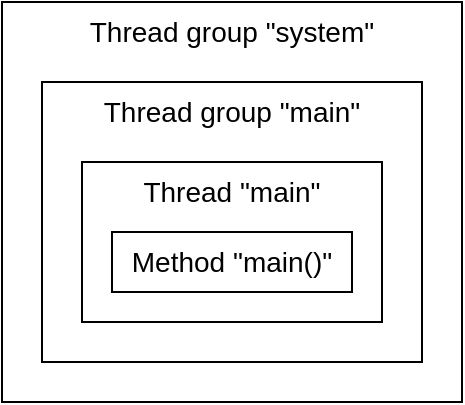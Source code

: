 <mxfile version="15.0.6" type="device"><diagram id="FQGJPbLqC_gW7Yc6RRMO" name="Page-1"><mxGraphModel dx="345" dy="732" grid="1" gridSize="10" guides="1" tooltips="1" connect="1" arrows="1" fold="1" page="1" pageScale="1" pageWidth="850" pageHeight="1100" math="0" shadow="0"><root><mxCell id="0"/><mxCell id="1" parent="0"/><mxCell id="Ami5GuEGjA3eli_HhKDv-6" value="Thread group &quot;system&quot;" style="rounded=0;whiteSpace=wrap;html=1;fontSize=14;verticalAlign=top;fontFamily=Helvetica;" vertex="1" parent="1"><mxGeometry x="100" y="210" width="230" height="200" as="geometry"/></mxCell><mxCell id="Ami5GuEGjA3eli_HhKDv-1" value="Thread group &quot;main&quot;" style="rounded=0;whiteSpace=wrap;html=1;fontSize=14;verticalAlign=top;fontFamily=Helvetica;" vertex="1" parent="1"><mxGeometry x="120" y="250" width="190" height="140" as="geometry"/></mxCell><mxCell id="Ami5GuEGjA3eli_HhKDv-3" value="Thread &quot;main&quot;" style="rounded=0;whiteSpace=wrap;html=1;fontSize=14;align=center;verticalAlign=top;fontFamily=Helvetica;" vertex="1" parent="1"><mxGeometry x="140" y="290" width="150" height="80" as="geometry"/></mxCell><mxCell id="Ami5GuEGjA3eli_HhKDv-2" value="Method &quot;main()&quot;" style="rounded=0;whiteSpace=wrap;html=1;fontSize=14;fontFamily=Helvetica;" vertex="1" parent="1"><mxGeometry x="155" y="325" width="120" height="30" as="geometry"/></mxCell></root></mxGraphModel></diagram></mxfile>